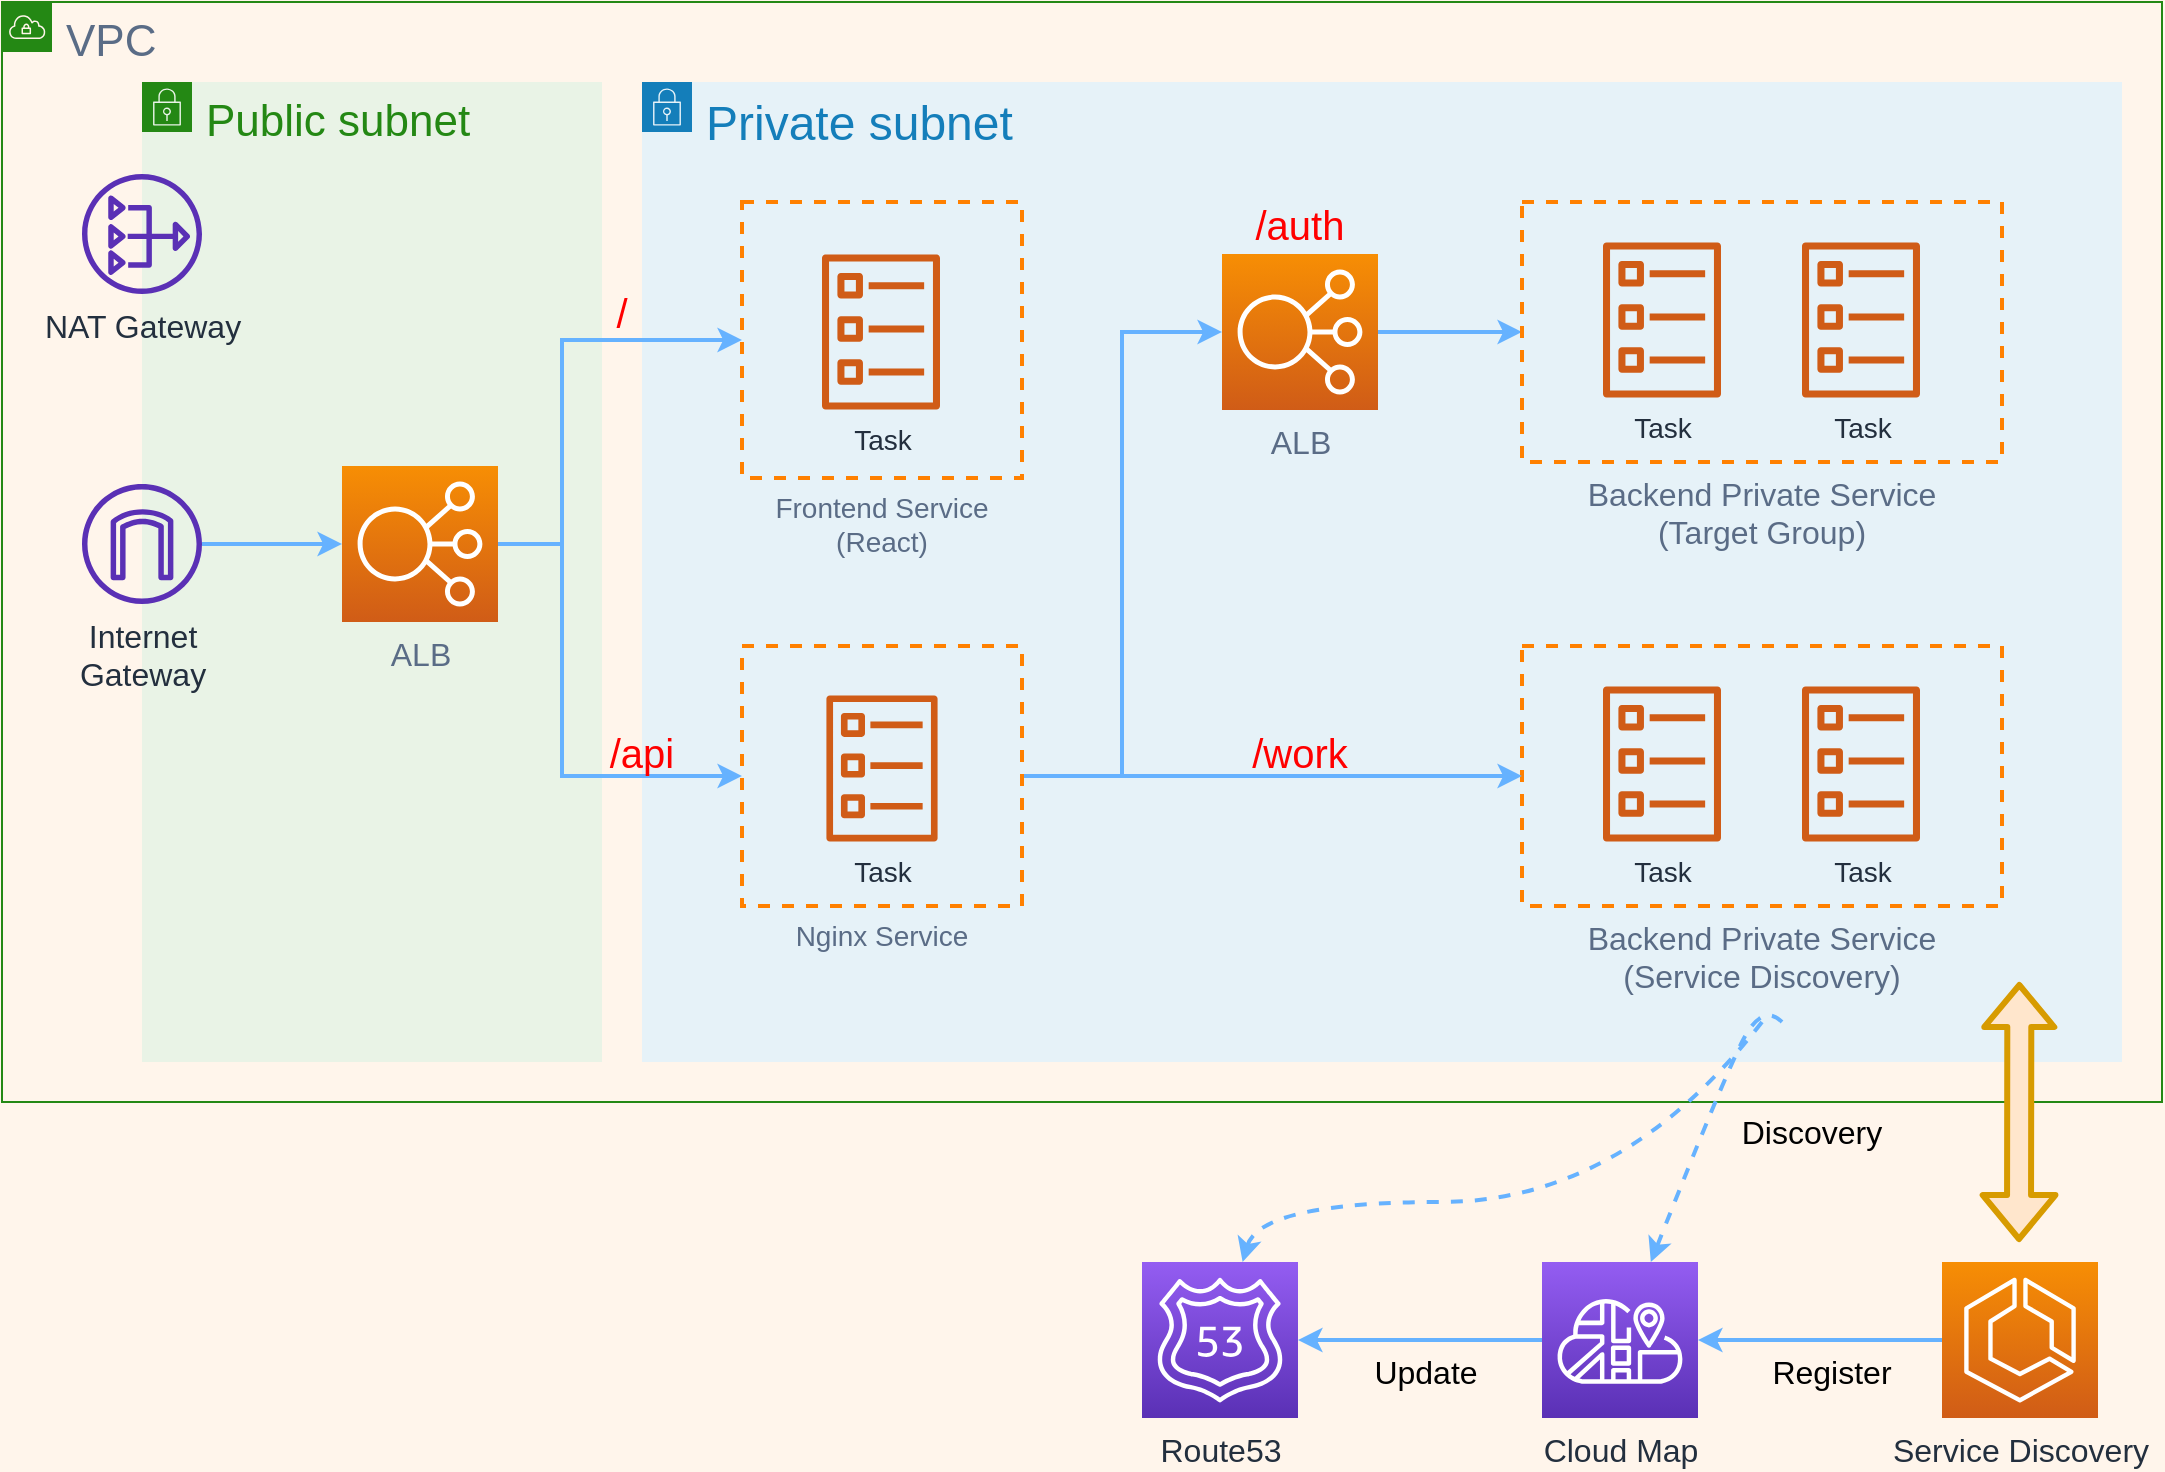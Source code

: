 <mxfile version="13.10.0" type="embed">
    <diagram id="sLcohN-jMo2GbjoxGFMT" name="Page-1">
        <mxGraphModel dx="990" dy="394" grid="1" gridSize="10" guides="1" tooltips="1" connect="1" arrows="1" fold="1" page="1" pageScale="1" pageWidth="827" pageHeight="1169" background="#FFF5EB" math="0" shadow="0">
            <root>
                <mxCell id="0"/>
                <mxCell id="1" parent="0"/>
                <mxCell id="51" value="VPC" style="points=[[0,0],[0.25,0],[0.5,0],[0.75,0],[1,0],[1,0.25],[1,0.5],[1,0.75],[1,1],[0.75,1],[0.5,1],[0.25,1],[0,1],[0,0.75],[0,0.5],[0,0.25]];outlineConnect=0;gradientColor=none;html=1;whiteSpace=wrap;fontSize=22;fontStyle=0;shape=mxgraph.aws4.group;grIcon=mxgraph.aws4.group_vpc;strokeColor=#248814;fillColor=none;verticalAlign=top;align=left;spacingLeft=30;dashed=0;fontColor=#5A6C86;" parent="1" vertex="1">
                    <mxGeometry x="10" y="50" width="1080" height="550" as="geometry"/>
                </mxCell>
                <mxCell id="25" value="&lt;font style=&quot;font-size: 24px&quot;&gt;Private subnet&lt;/font&gt;" style="points=[[0,0],[0.25,0],[0.5,0],[0.75,0],[1,0],[1,0.25],[1,0.5],[1,0.75],[1,1],[0.75,1],[0.5,1],[0.25,1],[0,1],[0,0.75],[0,0.5],[0,0.25]];outlineConnect=0;gradientColor=none;html=1;whiteSpace=wrap;fontSize=20;fontStyle=0;shape=mxgraph.aws4.group;grIcon=mxgraph.aws4.group_security_group;grStroke=0;strokeColor=#147EBA;fillColor=#E6F2F8;verticalAlign=top;align=left;spacingLeft=30;fontColor=#147EBA;dashed=0;" parent="1" vertex="1">
                    <mxGeometry x="330" y="90" width="740" height="490" as="geometry"/>
                </mxCell>
                <mxCell id="16" style="edgeStyle=orthogonalEdgeStyle;rounded=0;orthogonalLoop=1;jettySize=auto;html=1;fontSize=14;strokeWidth=2;strokeColor=#66B2FF;" parent="1" source="12" target="15" edge="1">
                    <mxGeometry relative="1" as="geometry">
                        <mxPoint x="600" y="190" as="targetPoint"/>
                        <Array as="points">
                            <mxPoint x="570" y="437"/>
                            <mxPoint x="570" y="215"/>
                        </Array>
                    </mxGeometry>
                </mxCell>
                <mxCell id="7" value="Route53" style="outlineConnect=0;fontColor=#232F3E;gradientColor=#945DF2;gradientDirection=north;fillColor=#5A30B5;strokeColor=#ffffff;dashed=0;verticalLabelPosition=bottom;verticalAlign=top;align=center;html=1;fontSize=16;fontStyle=0;aspect=fixed;shape=mxgraph.aws4.resourceIcon;resIcon=mxgraph.aws4.route_53;" parent="1" vertex="1">
                    <mxGeometry x="580" y="680" width="78" height="78" as="geometry"/>
                </mxCell>
                <mxCell id="19" style="edgeStyle=orthogonalEdgeStyle;rounded=0;orthogonalLoop=1;jettySize=auto;html=1;entryX=0;entryY=0.5;entryDx=0;entryDy=0;strokeColor=#66B2FF;strokeWidth=2;fontSize=14;fontColor=#3333FF;" parent="1" source="15" target="14" edge="1">
                    <mxGeometry relative="1" as="geometry"/>
                </mxCell>
                <mxCell id="15" value="&lt;font style=&quot;font-size: 16px&quot; color=&quot;#5a6c86&quot;&gt;ALB&lt;/font&gt;" style="outlineConnect=0;fontColor=#232F3E;gradientColor=#F78E04;gradientDirection=north;fillColor=#D05C17;strokeColor=#ffffff;dashed=0;verticalLabelPosition=bottom;verticalAlign=top;align=center;html=1;fontSize=12;fontStyle=0;aspect=fixed;shape=mxgraph.aws4.resourceIcon;resIcon=mxgraph.aws4.elastic_load_balancing;" parent="1" vertex="1">
                    <mxGeometry x="620" y="176" width="78" height="78" as="geometry"/>
                </mxCell>
                <mxCell id="24" value="Public subnet" style="points=[[0,0],[0.25,0],[0.5,0],[0.75,0],[1,0],[1,0.25],[1,0.5],[1,0.75],[1,1],[0.75,1],[0.5,1],[0.25,1],[0,1],[0,0.75],[0,0.5],[0,0.25]];outlineConnect=0;gradientColor=none;html=1;whiteSpace=wrap;fontSize=22;fontStyle=0;shape=mxgraph.aws4.group;grIcon=mxgraph.aws4.group_security_group;grStroke=0;strokeColor=#248814;fillColor=#E9F3E6;verticalAlign=top;align=left;spacingLeft=30;fontColor=#248814;dashed=0;" parent="1" vertex="1">
                    <mxGeometry x="80" y="90" width="230" height="490" as="geometry"/>
                </mxCell>
                <mxCell id="26" value="" style="group;fontSize=16;" parent="1" vertex="1" connectable="0">
                    <mxGeometry x="770" y="150" width="240" height="130" as="geometry"/>
                </mxCell>
                <mxCell id="14" value="Backend Private Service&#10;(Target Group)" style="fillColor=none;dashed=1;verticalAlign=top;fontStyle=0;fontColor=#5A6C86;strokeWidth=2;strokeColor=#FF8000;labelPosition=center;verticalLabelPosition=bottom;align=center;fontSize=16;" parent="26" vertex="1">
                    <mxGeometry width="240" height="130" as="geometry"/>
                </mxCell>
                <mxCell id="17" value="Task" style="outlineConnect=0;fontColor=#232F3E;gradientColor=none;fillColor=#D05C17;strokeColor=none;dashed=0;verticalLabelPosition=bottom;verticalAlign=top;align=center;html=1;fontSize=14;fontStyle=0;aspect=fixed;pointerEvents=1;shape=mxgraph.aws4.ecs_task;" parent="26" vertex="1">
                    <mxGeometry x="140" y="20" width="59" height="78" as="geometry"/>
                </mxCell>
                <mxCell id="18" value="Task" style="outlineConnect=0;fontColor=#232F3E;gradientColor=none;fillColor=#D05C17;strokeColor=none;dashed=0;verticalLabelPosition=bottom;verticalAlign=top;align=center;html=1;fontSize=14;fontStyle=0;aspect=fixed;pointerEvents=1;shape=mxgraph.aws4.ecs_task;" parent="26" vertex="1">
                    <mxGeometry x="40.5" y="20" width="59" height="78" as="geometry"/>
                </mxCell>
                <mxCell id="27" value="" style="group;fontSize=16;" parent="1" vertex="1" connectable="0">
                    <mxGeometry x="770" y="372" width="240" height="130" as="geometry"/>
                </mxCell>
                <mxCell id="28" value="Backend Private Service&#10;(Service Discovery)" style="fillColor=none;dashed=1;verticalAlign=top;fontStyle=0;fontColor=#5A6C86;strokeWidth=2;strokeColor=#FF8000;labelPosition=center;verticalLabelPosition=bottom;align=center;fontSize=16;" parent="27" vertex="1">
                    <mxGeometry width="240" height="130" as="geometry"/>
                </mxCell>
                <mxCell id="29" value="Task" style="outlineConnect=0;fontColor=#232F3E;gradientColor=none;fillColor=#D05C17;strokeColor=none;dashed=0;verticalLabelPosition=bottom;verticalAlign=top;align=center;html=1;fontSize=14;fontStyle=0;aspect=fixed;pointerEvents=1;shape=mxgraph.aws4.ecs_task;" parent="27" vertex="1">
                    <mxGeometry x="140" y="20" width="59" height="78" as="geometry"/>
                </mxCell>
                <mxCell id="30" value="Task" style="outlineConnect=0;fontColor=#232F3E;gradientColor=none;fillColor=#D05C17;strokeColor=none;dashed=0;verticalLabelPosition=bottom;verticalAlign=top;align=center;html=1;fontSize=14;fontStyle=0;aspect=fixed;pointerEvents=1;shape=mxgraph.aws4.ecs_task;" parent="27" vertex="1">
                    <mxGeometry x="40.5" y="20" width="59" height="78" as="geometry"/>
                </mxCell>
                <mxCell id="44" style="edgeStyle=orthogonalEdgeStyle;rounded=0;orthogonalLoop=1;jettySize=auto;html=1;strokeColor=#66B2FF;strokeWidth=2;fontSize=16;" parent="1" source="33" target="34" edge="1">
                    <mxGeometry relative="1" as="geometry"/>
                </mxCell>
                <mxCell id="33" value="Service Discovery" style="outlineConnect=0;fontColor=#232F3E;gradientColor=#F78E04;gradientDirection=north;fillColor=#D05C17;strokeColor=#ffffff;dashed=0;verticalLabelPosition=bottom;verticalAlign=top;align=center;html=1;fontSize=16;fontStyle=0;aspect=fixed;shape=mxgraph.aws4.resourceIcon;resIcon=mxgraph.aws4.ecs;" parent="1" vertex="1">
                    <mxGeometry x="980" y="680" width="78" height="78" as="geometry"/>
                </mxCell>
                <mxCell id="36" style="edgeStyle=orthogonalEdgeStyle;rounded=0;orthogonalLoop=1;jettySize=auto;html=1;strokeColor=#66B2FF;strokeWidth=2;fontSize=16;" parent="1" source="34" target="7" edge="1">
                    <mxGeometry relative="1" as="geometry"/>
                </mxCell>
                <mxCell id="34" value="Cloud Map" style="outlineConnect=0;fontColor=#232F3E;gradientColor=#945DF2;gradientDirection=north;fillColor=#5A30B5;strokeColor=#ffffff;dashed=0;verticalLabelPosition=bottom;verticalAlign=top;align=center;html=1;fontSize=16;fontStyle=0;aspect=fixed;shape=mxgraph.aws4.resourceIcon;resIcon=mxgraph.aws4.cloud_map;" parent="1" vertex="1">
                    <mxGeometry x="780" y="680" width="78" height="78" as="geometry"/>
                </mxCell>
                <mxCell id="39" value="" style="curved=1;endArrow=classic;html=1;strokeColor=#66B2FF;strokeWidth=2;fontSize=16;dashed=1;" parent="1" target="34" edge="1">
                    <mxGeometry width="50" height="50" relative="1" as="geometry">
                        <mxPoint x="900" y="560" as="sourcePoint"/>
                        <mxPoint x="650" y="460" as="targetPoint"/>
                        <Array as="points">
                            <mxPoint x="890" y="550"/>
                            <mxPoint x="870" y="590"/>
                        </Array>
                    </mxGeometry>
                </mxCell>
                <mxCell id="40" value="" style="curved=1;endArrow=classic;html=1;strokeColor=#66B2FF;strokeWidth=2;fontSize=16;dashed=1;" parent="1" target="7" edge="1">
                    <mxGeometry width="50" height="50" relative="1" as="geometry">
                        <mxPoint x="890" y="560" as="sourcePoint"/>
                        <mxPoint x="730" y="620" as="targetPoint"/>
                        <Array as="points">
                            <mxPoint x="820" y="650"/>
                            <mxPoint x="639" y="650"/>
                        </Array>
                    </mxGeometry>
                </mxCell>
                <mxCell id="42" value="&amp;nbsp; Register&amp;nbsp;&amp;nbsp;" style="text;html=1;strokeColor=none;fillColor=none;align=center;verticalAlign=middle;whiteSpace=wrap;rounded=0;fontSize=16;" parent="1" vertex="1">
                    <mxGeometry x="880" y="720" width="90" height="30" as="geometry"/>
                </mxCell>
                <mxCell id="45" value="&amp;nbsp; Update&amp;nbsp;&amp;nbsp;" style="text;html=1;strokeColor=none;fillColor=none;align=center;verticalAlign=middle;whiteSpace=wrap;rounded=0;fontSize=16;" parent="1" vertex="1">
                    <mxGeometry x="677" y="720" width="90" height="30" as="geometry"/>
                </mxCell>
                <mxCell id="46" value="&amp;nbsp; Discovery&amp;nbsp;&amp;nbsp;" style="text;html=1;strokeColor=none;fillColor=none;align=center;verticalAlign=middle;whiteSpace=wrap;rounded=0;fontSize=16;" parent="1" vertex="1">
                    <mxGeometry x="860" y="600" width="110" height="30" as="geometry"/>
                </mxCell>
                <mxCell id="48" value="" style="shape=flexArrow;endArrow=classic;startArrow=classic;html=1;strokeColor=#d79b00;strokeWidth=3;fontSize=16;fillColor=#ffe6cc;startWidth=21.379;startSize=6.324;" parent="1" edge="1">
                    <mxGeometry width="50" height="50" relative="1" as="geometry">
                        <mxPoint x="1018.5" y="670" as="sourcePoint"/>
                        <mxPoint x="1018.68" y="540" as="targetPoint"/>
                    </mxGeometry>
                </mxCell>
                <mxCell id="50" style="edgeStyle=orthogonalEdgeStyle;rounded=0;orthogonalLoop=1;jettySize=auto;html=1;entryX=0;entryY=0.5;entryDx=0;entryDy=0;strokeColor=#66B2FF;strokeWidth=2;fontSize=22;" parent="1" source="49" target="12" edge="1">
                    <mxGeometry relative="1" as="geometry">
                        <Array as="points">
                            <mxPoint x="290" y="321"/>
                            <mxPoint x="290" y="437"/>
                        </Array>
                    </mxGeometry>
                </mxCell>
                <mxCell id="63" style="edgeStyle=orthogonalEdgeStyle;rounded=0;orthogonalLoop=1;jettySize=auto;html=1;entryX=0;entryY=0.5;entryDx=0;entryDy=0;strokeColor=#66B2FF;strokeWidth=2;" parent="1" source="49" target="59" edge="1">
                    <mxGeometry relative="1" as="geometry">
                        <Array as="points">
                            <mxPoint x="290" y="321"/>
                            <mxPoint x="290" y="219"/>
                        </Array>
                    </mxGeometry>
                </mxCell>
                <mxCell id="49" value="&lt;font style=&quot;font-size: 16px&quot; color=&quot;#5a6c86&quot;&gt;ALB&lt;/font&gt;" style="outlineConnect=0;fontColor=#232F3E;gradientColor=#F78E04;gradientDirection=north;fillColor=#D05C17;strokeColor=#ffffff;dashed=0;verticalLabelPosition=bottom;verticalAlign=top;align=center;html=1;fontSize=12;fontStyle=0;aspect=fixed;shape=mxgraph.aws4.resourceIcon;resIcon=mxgraph.aws4.elastic_load_balancing;" parent="1" vertex="1">
                    <mxGeometry x="180" y="282" width="78" height="78" as="geometry"/>
                </mxCell>
                <mxCell id="52" value="&amp;nbsp; /work&amp;nbsp;&amp;nbsp;" style="text;html=1;strokeColor=none;fillColor=none;align=center;verticalAlign=middle;whiteSpace=wrap;rounded=0;fontSize=20;fontColor=#FF0000;" parent="1" vertex="1">
                    <mxGeometry x="609" y="410" width="100" height="30" as="geometry"/>
                </mxCell>
                <mxCell id="53" value="&amp;nbsp; /auth&amp;nbsp;&amp;nbsp;" style="text;html=1;strokeColor=none;fillColor=none;align=center;verticalAlign=middle;whiteSpace=wrap;rounded=0;fontSize=20;fontColor=#FF0000;" parent="1" vertex="1">
                    <mxGeometry x="614" y="146" width="90" height="30" as="geometry"/>
                </mxCell>
                <mxCell id="54" value="NAT Gateway" style="outlineConnect=0;fontColor=#232F3E;gradientColor=none;fillColor=#5A30B5;strokeColor=none;dashed=0;verticalLabelPosition=bottom;verticalAlign=top;align=center;html=1;fontSize=16;fontStyle=0;aspect=fixed;pointerEvents=1;shape=mxgraph.aws4.nat_gateway;" parent="1" vertex="1">
                    <mxGeometry x="50" y="136" width="60" height="60" as="geometry"/>
                </mxCell>
                <mxCell id="68" style="edgeStyle=orthogonalEdgeStyle;rounded=0;orthogonalLoop=1;jettySize=auto;html=1;strokeColor=#66B2FF;strokeWidth=2;" parent="1" source="55" target="49" edge="1">
                    <mxGeometry relative="1" as="geometry"/>
                </mxCell>
                <mxCell id="55" value="Internet&lt;br&gt;Gateway" style="outlineConnect=0;fontColor=#232F3E;gradientColor=none;fillColor=#5A30B5;strokeColor=none;dashed=0;verticalLabelPosition=bottom;verticalAlign=top;align=center;html=1;fontSize=16;fontStyle=0;aspect=fixed;pointerEvents=1;shape=mxgraph.aws4.internet_gateway;" parent="1" vertex="1">
                    <mxGeometry x="50" y="291" width="60" height="60" as="geometry"/>
                </mxCell>
                <mxCell id="58" value="" style="group;" parent="1" vertex="1" connectable="0">
                    <mxGeometry x="380" y="150" width="140" height="138" as="geometry"/>
                </mxCell>
                <mxCell id="59" value="Frontend Service&#10;(React)" style="fillColor=none;dashed=1;verticalAlign=top;fontStyle=0;fontColor=#5A6C86;strokeWidth=2;strokeColor=#FF8000;labelPosition=center;verticalLabelPosition=bottom;align=center;fontSize=14;" parent="58" vertex="1">
                    <mxGeometry width="140" height="138" as="geometry"/>
                </mxCell>
                <mxCell id="60" value="Task" style="outlineConnect=0;fontColor=#232F3E;gradientColor=none;fillColor=#D05C17;strokeColor=none;dashed=0;verticalLabelPosition=bottom;verticalAlign=top;align=center;html=1;fontSize=14;fontStyle=0;aspect=fixed;pointerEvents=1;shape=mxgraph.aws4.ecs_task;" parent="58" vertex="1">
                    <mxGeometry x="40" y="26" width="59" height="78" as="geometry"/>
                </mxCell>
                <mxCell id="61" style="edgeStyle=orthogonalEdgeStyle;rounded=0;orthogonalLoop=1;jettySize=auto;html=1;entryX=0;entryY=0.5;entryDx=0;entryDy=0;strokeWidth=2;strokeColor=#66B2FF;" parent="1" source="12" target="28" edge="1">
                    <mxGeometry relative="1" as="geometry"/>
                </mxCell>
                <mxCell id="62" value="" style="group;" parent="1" vertex="1" connectable="0">
                    <mxGeometry x="380" y="372" width="140" height="130" as="geometry"/>
                </mxCell>
                <mxCell id="12" value="Nginx Service" style="fillColor=none;dashed=1;verticalAlign=top;fontStyle=0;fontColor=#5A6C86;strokeWidth=2;strokeColor=#FF8000;labelPosition=center;verticalLabelPosition=bottom;align=center;fontSize=14;" parent="62" vertex="1">
                    <mxGeometry width="140" height="130" as="geometry"/>
                </mxCell>
                <mxCell id="4" value="Task" style="outlineConnect=0;fontColor=#232F3E;gradientColor=none;fillColor=#D05C17;strokeColor=none;dashed=0;verticalLabelPosition=bottom;verticalAlign=top;align=center;html=1;fontSize=14;fontStyle=0;aspect=fixed;pointerEvents=1;shape=mxgraph.aws4.ecs_task;" parent="62" vertex="1">
                    <mxGeometry x="42.21" y="24.493" width="55.58" height="73.478" as="geometry"/>
                </mxCell>
                <mxCell id="65" value="&amp;nbsp; /api&amp;nbsp;&amp;nbsp;" style="text;html=1;strokeColor=none;fillColor=none;align=center;verticalAlign=middle;whiteSpace=wrap;rounded=0;fontSize=20;fontColor=#FF0000;" parent="1" vertex="1">
                    <mxGeometry x="300" y="410" width="60" height="30" as="geometry"/>
                </mxCell>
                <mxCell id="69" value="&amp;nbsp; /&amp;nbsp;&amp;nbsp;" style="text;html=1;strokeColor=none;fillColor=none;align=center;verticalAlign=middle;whiteSpace=wrap;rounded=0;fontSize=20;fontColor=#FF0000;" parent="1" vertex="1">
                    <mxGeometry x="290" y="190" width="60" height="30" as="geometry"/>
                </mxCell>
            </root>
        </mxGraphModel>
    </diagram>
</mxfile>